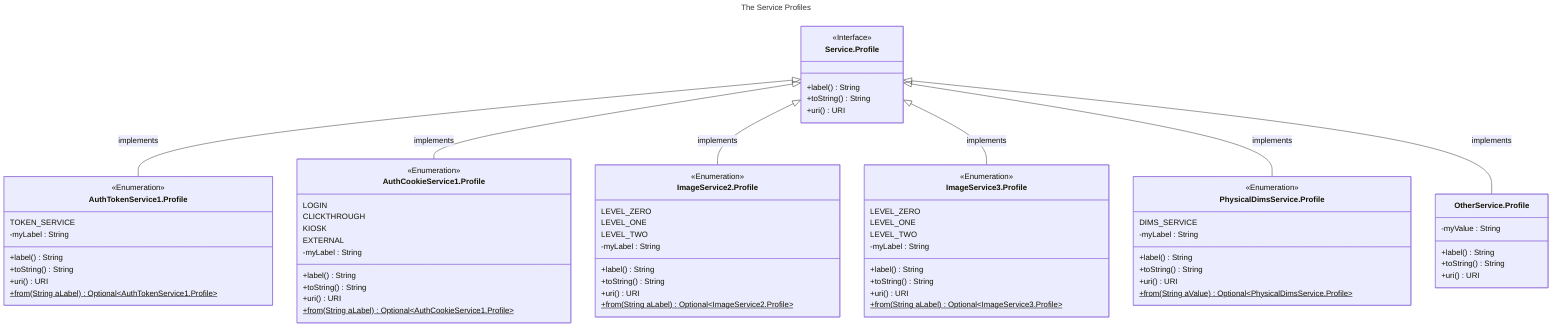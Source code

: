 ---
title: The Service Profiles
---

classDiagram
direction TD

`Service.Profile` <|-- `AuthTokenService1.Profile` : implements
`Service.Profile` <|-- `AuthCookieService1.Profile` : implements
`Service.Profile` <|-- `ImageService2.Profile` : implements
`Service.Profile` <|-- `ImageService3.Profile` : implements
`Service.Profile` <|-- `PhysicalDimsService.Profile` : implements
`Service.Profile` <|-- `OtherService.Profile` : implements

class `Service.Profile` {
    <<Interface>>

    +label() String
    +toString() String
    +uri() URI
}

class `AuthCookieService1.Profile` {
    <<Enumeration>>

    LOGIN
    CLICKTHROUGH
    KIOSK
    EXTERNAL

    -myLabel : String

    +label() String
    +toString() String
    +uri() URI

    +from(String aLabel)$ Optional~AuthCookieService1.Profile~
}

class `AuthTokenService1.Profile` {
    <<Enumeration>>

    TOKEN_SERVICE

    -myLabel : String

    +label() String
    +toString() String
    +uri() URI

    +from(String aLabel)$ Optional~AuthTokenService1.Profile~
}

class `ImageService2.Profile` {
    <<Enumeration>>

    LEVEL_ZERO
    LEVEL_ONE
    LEVEL_TWO

    -myLabel : String

    +label() String
    +toString() String
    +uri() URI

    +from(String aLabel)$ Optional~ImageService2.Profile~
}

class `ImageService3.Profile` {
    <<Enumeration>>

    LEVEL_ZERO
    LEVEL_ONE
    LEVEL_TWO

    -myLabel : String

    +label() String
    +toString() String
    +uri() URI
    +from(String aLabel)$ Optional~ImageService3.Profile~
}

class `OtherService.Profile` {
    -myValue : String

    +label() String
    +toString() String
    +uri() URI
}

class `PhysicalDimsService.Profile` {
    <<Enumeration>>

    DIMS_SERVICE

    -myLabel : String

    +label() String
    +toString() String
    +uri() URI

    +from(String aValue)$ Optional~PhysicalDimsService.Profile~
}
